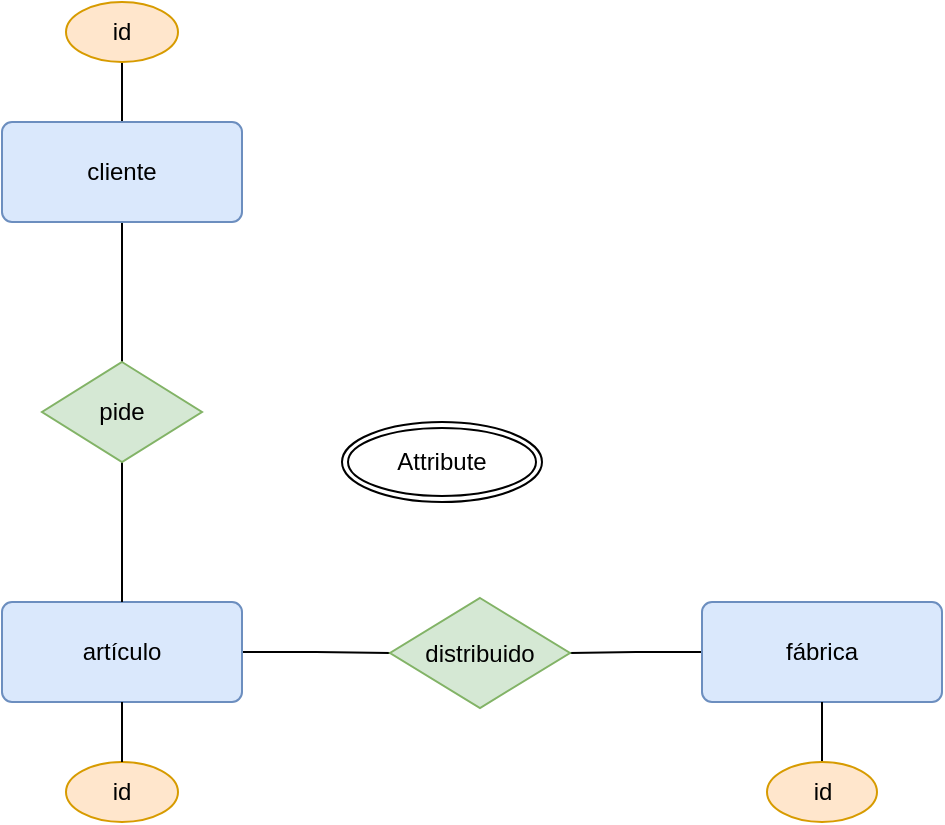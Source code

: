 <mxfile version="21.8.2" type="github">
  <diagram name="Página-1" id="uu6qwO1reLOgQa7a6rLV">
    <mxGraphModel dx="1434" dy="795" grid="1" gridSize="10" guides="1" tooltips="1" connect="1" arrows="1" fold="1" page="1" pageScale="1" pageWidth="827" pageHeight="1169" math="0" shadow="0">
      <root>
        <mxCell id="0" />
        <mxCell id="1" parent="0" />
        <mxCell id="lQouTxrTDhcw6CGdxIQ0-14" style="edgeStyle=orthogonalEdgeStyle;rounded=0;orthogonalLoop=1;jettySize=auto;html=1;endArrow=none;endFill=0;" edge="1" parent="1" source="lQouTxrTDhcw6CGdxIQ0-1" target="lQouTxrTDhcw6CGdxIQ0-6">
          <mxGeometry relative="1" as="geometry" />
        </mxCell>
        <mxCell id="lQouTxrTDhcw6CGdxIQ0-1" value="fábrica" style="rounded=1;arcSize=10;whiteSpace=wrap;html=1;align=center;fillColor=#dae8fc;strokeColor=#6c8ebf;" vertex="1" parent="1">
          <mxGeometry x="670" y="430" width="120" height="50" as="geometry" />
        </mxCell>
        <mxCell id="lQouTxrTDhcw6CGdxIQ0-13" style="edgeStyle=orthogonalEdgeStyle;rounded=0;orthogonalLoop=1;jettySize=auto;html=1;exitX=1;exitY=0.5;exitDx=0;exitDy=0;entryX=0;entryY=0.5;entryDx=0;entryDy=0;endArrow=none;endFill=0;" edge="1" parent="1" source="lQouTxrTDhcw6CGdxIQ0-2" target="lQouTxrTDhcw6CGdxIQ0-6">
          <mxGeometry relative="1" as="geometry" />
        </mxCell>
        <mxCell id="lQouTxrTDhcw6CGdxIQ0-2" value="artículo" style="rounded=1;arcSize=10;whiteSpace=wrap;html=1;align=center;fillColor=#dae8fc;strokeColor=#6c8ebf;" vertex="1" parent="1">
          <mxGeometry x="320" y="430" width="120" height="50" as="geometry" />
        </mxCell>
        <mxCell id="lQouTxrTDhcw6CGdxIQ0-11" style="edgeStyle=orthogonalEdgeStyle;rounded=0;orthogonalLoop=1;jettySize=auto;html=1;entryX=0.5;entryY=0;entryDx=0;entryDy=0;endArrow=none;endFill=0;" edge="1" parent="1" source="lQouTxrTDhcw6CGdxIQ0-3" target="lQouTxrTDhcw6CGdxIQ0-4">
          <mxGeometry relative="1" as="geometry" />
        </mxCell>
        <mxCell id="lQouTxrTDhcw6CGdxIQ0-21" style="edgeStyle=orthogonalEdgeStyle;rounded=0;orthogonalLoop=1;jettySize=auto;html=1;exitX=0.5;exitY=0;exitDx=0;exitDy=0;entryX=0.5;entryY=1;entryDx=0;entryDy=0;endArrow=none;endFill=0;" edge="1" parent="1" source="lQouTxrTDhcw6CGdxIQ0-3" target="lQouTxrTDhcw6CGdxIQ0-19">
          <mxGeometry relative="1" as="geometry" />
        </mxCell>
        <mxCell id="lQouTxrTDhcw6CGdxIQ0-3" value="cliente" style="rounded=1;arcSize=10;whiteSpace=wrap;html=1;align=center;fillColor=#dae8fc;strokeColor=#6c8ebf;" vertex="1" parent="1">
          <mxGeometry x="320" y="190" width="120" height="50" as="geometry" />
        </mxCell>
        <mxCell id="lQouTxrTDhcw6CGdxIQ0-12" style="edgeStyle=orthogonalEdgeStyle;rounded=0;orthogonalLoop=1;jettySize=auto;html=1;exitX=0.5;exitY=1;exitDx=0;exitDy=0;entryX=0.5;entryY=0;entryDx=0;entryDy=0;endArrow=none;endFill=0;" edge="1" parent="1" source="lQouTxrTDhcw6CGdxIQ0-4" target="lQouTxrTDhcw6CGdxIQ0-2">
          <mxGeometry relative="1" as="geometry" />
        </mxCell>
        <mxCell id="lQouTxrTDhcw6CGdxIQ0-4" value="pide" style="shape=rhombus;perimeter=rhombusPerimeter;whiteSpace=wrap;html=1;align=center;fillColor=#d5e8d4;strokeColor=#82b366;" vertex="1" parent="1">
          <mxGeometry x="340" y="310" width="80" height="50" as="geometry" />
        </mxCell>
        <mxCell id="lQouTxrTDhcw6CGdxIQ0-6" value="distribuido" style="shape=rhombus;perimeter=rhombusPerimeter;whiteSpace=wrap;html=1;align=center;fillColor=#d5e8d4;strokeColor=#82b366;" vertex="1" parent="1">
          <mxGeometry x="514" y="428" width="90" height="55" as="geometry" />
        </mxCell>
        <mxCell id="lQouTxrTDhcw6CGdxIQ0-23" style="edgeStyle=orthogonalEdgeStyle;rounded=0;orthogonalLoop=1;jettySize=auto;html=1;endArrow=none;endFill=0;" edge="1" parent="1" source="lQouTxrTDhcw6CGdxIQ0-17" target="lQouTxrTDhcw6CGdxIQ0-1">
          <mxGeometry relative="1" as="geometry" />
        </mxCell>
        <mxCell id="lQouTxrTDhcw6CGdxIQ0-17" value="id" style="ellipse;whiteSpace=wrap;html=1;align=center;fillColor=#ffe6cc;strokeColor=#d79b00;" vertex="1" parent="1">
          <mxGeometry x="702.5" y="510" width="55" height="30" as="geometry" />
        </mxCell>
        <mxCell id="lQouTxrTDhcw6CGdxIQ0-19" value="id" style="ellipse;whiteSpace=wrap;html=1;align=center;fillColor=#ffe6cc;strokeColor=#d79b00;" vertex="1" parent="1">
          <mxGeometry x="352" y="130" width="56" height="30" as="geometry" />
        </mxCell>
        <mxCell id="lQouTxrTDhcw6CGdxIQ0-20" value="id" style="ellipse;whiteSpace=wrap;html=1;align=center;fillColor=#ffe6cc;strokeColor=#d79b00;" vertex="1" parent="1">
          <mxGeometry x="352" y="510" width="56" height="30" as="geometry" />
        </mxCell>
        <mxCell id="lQouTxrTDhcw6CGdxIQ0-22" style="edgeStyle=orthogonalEdgeStyle;rounded=0;orthogonalLoop=1;jettySize=auto;html=1;exitX=0.5;exitY=0;exitDx=0;exitDy=0;endArrow=none;endFill=0;" edge="1" parent="1" source="lQouTxrTDhcw6CGdxIQ0-20" target="lQouTxrTDhcw6CGdxIQ0-2">
          <mxGeometry relative="1" as="geometry" />
        </mxCell>
        <mxCell id="lQouTxrTDhcw6CGdxIQ0-30" value="Attribute" style="ellipse;shape=doubleEllipse;margin=3;whiteSpace=wrap;html=1;align=center;" vertex="1" parent="1">
          <mxGeometry x="490" y="340" width="100" height="40" as="geometry" />
        </mxCell>
      </root>
    </mxGraphModel>
  </diagram>
</mxfile>
